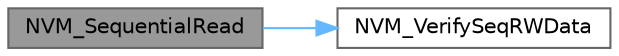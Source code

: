 digraph "NVM_SequentialRead"
{
 // LATEX_PDF_SIZE
  bgcolor="transparent";
  edge [fontname=Helvetica,fontsize=10,labelfontname=Helvetica,labelfontsize=10];
  node [fontname=Helvetica,fontsize=10,shape=box,height=0.2,width=0.4];
  rankdir="LR";
  Node1 [id="Node000001",label="NVM_SequentialRead",height=0.2,width=0.4,color="gray40", fillcolor="grey60", style="filled", fontcolor="black",tooltip=" "];
  Node1 -> Node2 [id="edge1_Node000001_Node000002",color="steelblue1",style="solid",tooltip=" "];
  Node2 [id="Node000002",label="NVM_VerifySeqRWData",height=0.2,width=0.4,color="grey40", fillcolor="white", style="filled",URL="$nvm_8c.html#a6511a23c90cbfe38e076a7f0fc92cdb0",tooltip=" "];
}
